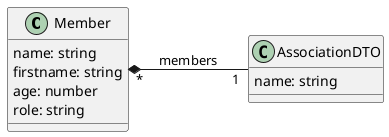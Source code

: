 @startuml association_dto
left to right direction
class Member {
    name: string
    firstname: string
    age: number
    role: string
}
class AssociationDTO {
    name: string
}
Member "*" *-- "1" AssociationDTO : members
@enduml